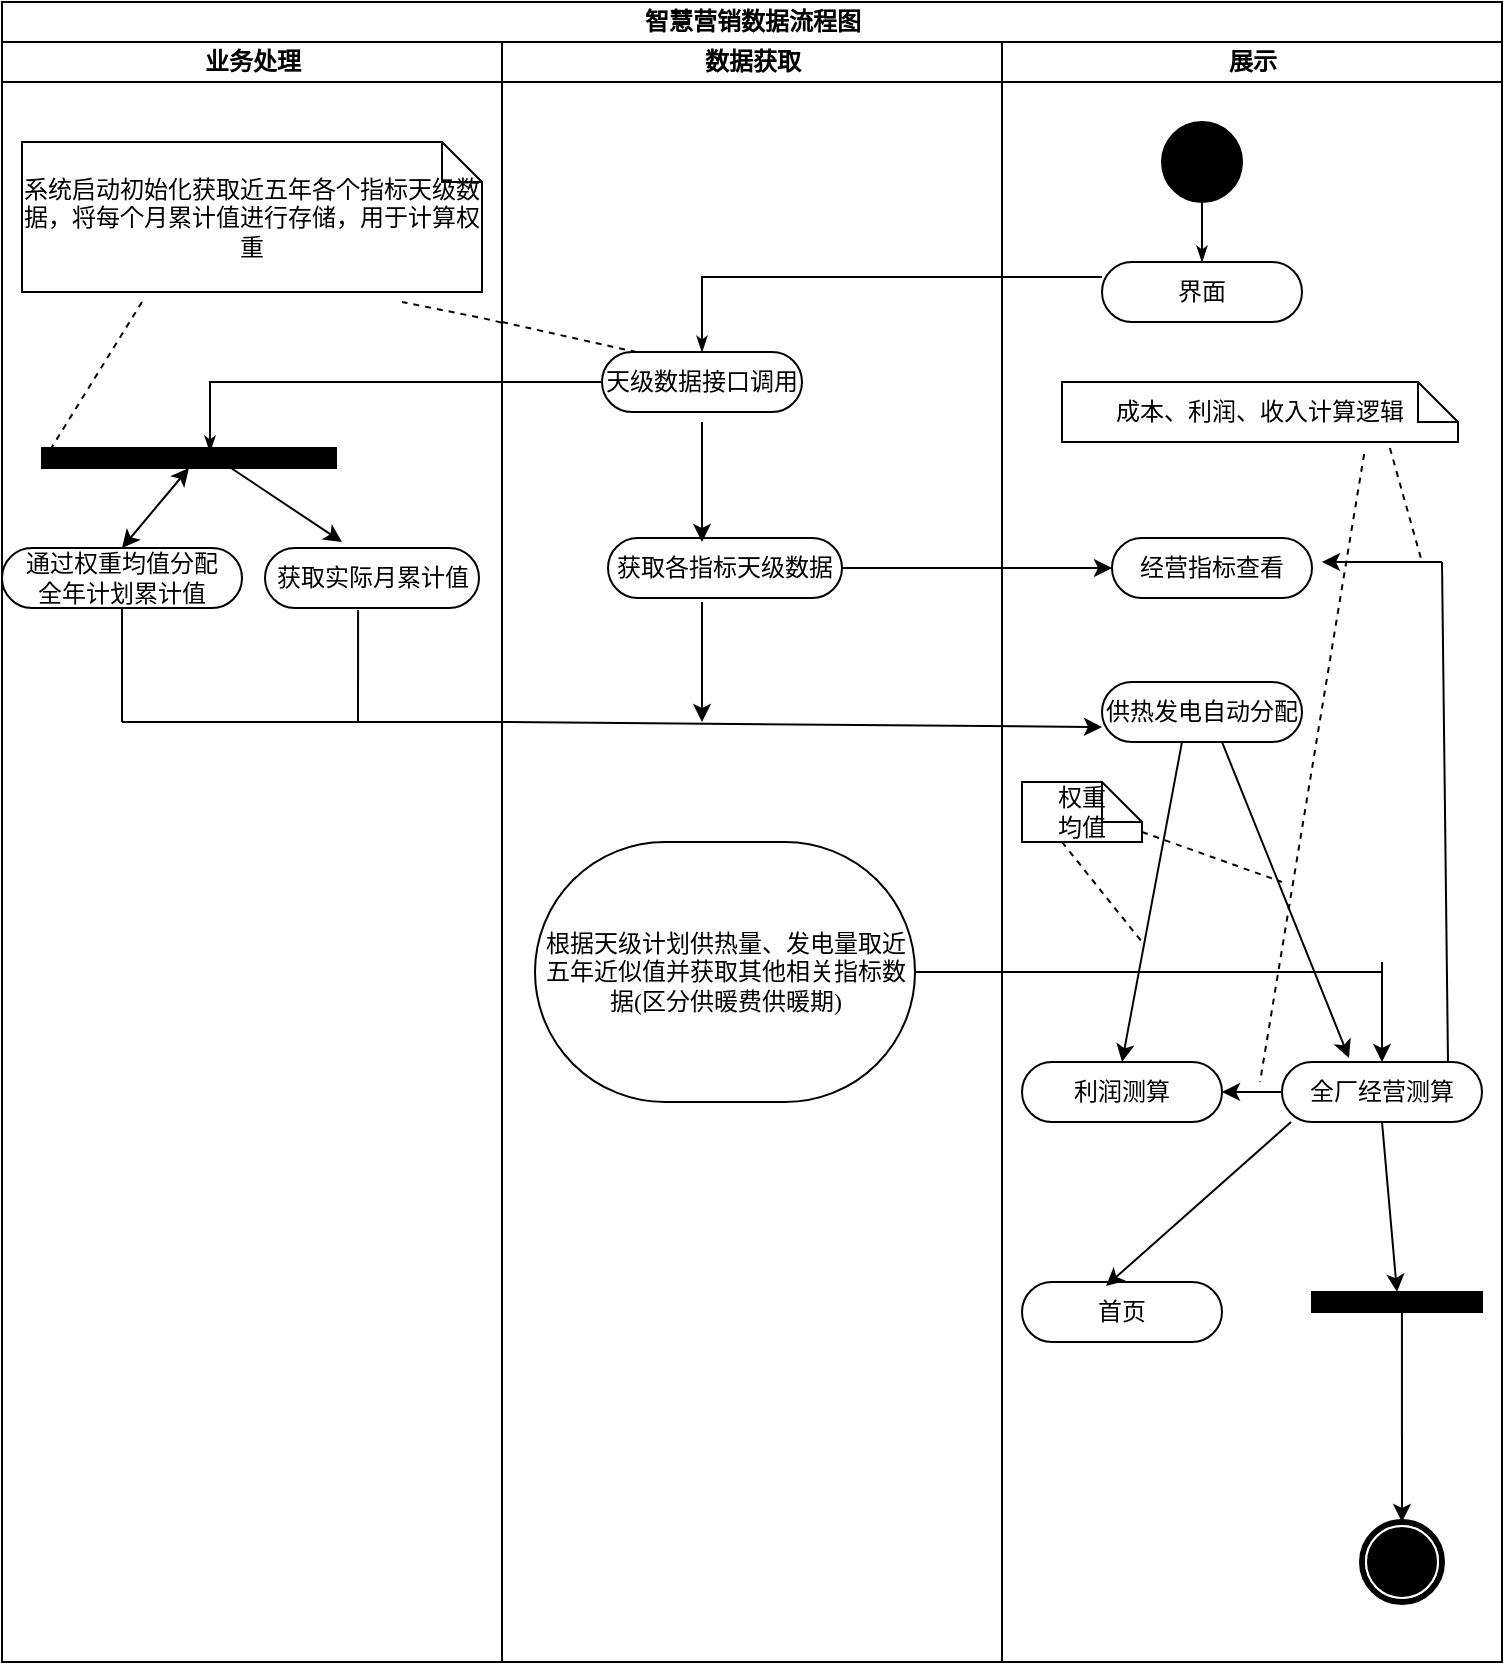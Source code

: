 <mxfile version="10.9.8" type="github"><diagram name="Page-1" id="0783ab3e-0a74-02c8-0abd-f7b4e66b4bec"><mxGraphModel dx="862" dy="484" grid="1" gridSize="10" guides="1" tooltips="1" connect="1" arrows="1" fold="1" page="1" pageScale="1" pageWidth="850" pageHeight="1100" background="#ffffff" math="0" shadow="0"><root><mxCell id="0"/><mxCell id="1" parent="0"/><mxCell id="1c1d494c118603dd-1" value="智慧营销数据流程图" style="swimlane;html=1;childLayout=stackLayout;startSize=20;rounded=0;shadow=0;comic=0;labelBackgroundColor=none;strokeColor=#000000;strokeWidth=1;fillColor=#ffffff;fontFamily=Verdana;fontSize=12;fontColor=#000000;align=center;" parent="1" vertex="1"><mxGeometry x="40" y="20" width="750" height="830" as="geometry"/></mxCell><mxCell id="1c1d494c118603dd-2" value="业务处理" style="swimlane;html=1;startSize=20;" parent="1c1d494c118603dd-1" vertex="1"><mxGeometry y="20" width="250" height="810" as="geometry"/></mxCell><mxCell id="60571a20871a0731-3" value="" style="whiteSpace=wrap;html=1;rounded=0;shadow=0;comic=0;labelBackgroundColor=none;strokeColor=#000000;strokeWidth=1;fillColor=#000000;fontFamily=Verdana;fontSize=12;fontColor=#000000;align=center;rotation=0;" parent="1c1d494c118603dd-2" vertex="1"><mxGeometry x="20" y="203" width="147" height="10" as="geometry"/></mxCell><mxCell id="SrhtDc1kZ8xcZz1zXpV3-1" value="系统启动初始化获取近五年各个指标天级数据，将每个月累计值进行存储，用于计算权重" style="shape=note;whiteSpace=wrap;html=1;rounded=0;shadow=0;comic=0;labelBackgroundColor=none;strokeColor=#000000;strokeWidth=1;fillColor=#ffffff;fontFamily=Verdana;fontSize=12;fontColor=#000000;align=center;size=20;" vertex="1" parent="1c1d494c118603dd-2"><mxGeometry x="10" y="50" width="230" height="75" as="geometry"/></mxCell><mxCell id="SrhtDc1kZ8xcZz1zXpV3-3" value="" style="endArrow=none;dashed=1;html=1;entryX=0;entryY=0.75;entryDx=0;entryDy=0;" edge="1" parent="1c1d494c118603dd-2" target="60571a20871a0731-3"><mxGeometry width="50" height="50" relative="1" as="geometry"><mxPoint x="70" y="130" as="sourcePoint"/><mxPoint x="310" y="200" as="targetPoint"/></mxGeometry></mxCell><mxCell id="SrhtDc1kZ8xcZz1zXpV3-70" style="edgeStyle=orthogonalEdgeStyle;rounded=0;html=1;labelBackgroundColor=none;startArrow=none;startFill=0;startSize=5;endArrow=classicThin;endFill=1;endSize=5;jettySize=auto;orthogonalLoop=1;strokeColor=#000000;strokeWidth=1;fontFamily=Verdana;fontSize=12;fontColor=#000000;entryX=0.5;entryY=0;entryDx=0;entryDy=0;" edge="1" parent="1c1d494c118603dd-2" source="1c1d494c118603dd-6"><mxGeometry relative="1" as="geometry"><mxPoint x="314" y="170" as="sourcePoint"/><mxPoint x="104" y="205" as="targetPoint"/><Array as="points"><mxPoint x="104" y="170"/></Array></mxGeometry></mxCell><mxCell id="SrhtDc1kZ8xcZz1zXpV3-72" value="" style="endArrow=none;dashed=1;html=1;" edge="1" parent="1c1d494c118603dd-2"><mxGeometry width="50" height="50" relative="1" as="geometry"><mxPoint x="300" y="160" as="sourcePoint"/><mxPoint x="200" y="130" as="targetPoint"/><Array as="points"><mxPoint x="250" y="140"/></Array></mxGeometry></mxCell><mxCell id="SrhtDc1kZ8xcZz1zXpV3-81" value="通过权重均值分配&lt;br&gt;全年计划累计值" style="rounded=1;whiteSpace=wrap;html=1;shadow=0;comic=0;labelBackgroundColor=none;strokeColor=#000000;strokeWidth=1;fillColor=#ffffff;fontFamily=Verdana;fontSize=12;fontColor=#000000;align=center;arcSize=50;" vertex="1" parent="1c1d494c118603dd-2"><mxGeometry y="253" width="120" height="30" as="geometry"/></mxCell><mxCell id="SrhtDc1kZ8xcZz1zXpV3-79" value="获取实际月累计值" style="rounded=1;whiteSpace=wrap;html=1;shadow=0;comic=0;labelBackgroundColor=none;strokeColor=#000000;strokeWidth=1;fillColor=#ffffff;fontFamily=Verdana;fontSize=12;fontColor=#000000;align=center;arcSize=50;" vertex="1" parent="1c1d494c118603dd-2"><mxGeometry x="131.5" y="253" width="107" height="30" as="geometry"/></mxCell><mxCell id="SrhtDc1kZ8xcZz1zXpV3-100" value="" style="endArrow=classic;html=1;" edge="1" parent="1c1d494c118603dd-2"><mxGeometry width="50" height="50" relative="1" as="geometry"><mxPoint x="110" y="210" as="sourcePoint"/><mxPoint x="170" y="250" as="targetPoint"/></mxGeometry></mxCell><mxCell id="SrhtDc1kZ8xcZz1zXpV3-121" value="" style="endArrow=none;html=1;entryX=0.5;entryY=1;entryDx=0;entryDy=0;" edge="1" parent="1c1d494c118603dd-2" target="SrhtDc1kZ8xcZz1zXpV3-81"><mxGeometry width="50" height="50" relative="1" as="geometry"><mxPoint x="60" y="340" as="sourcePoint"/><mxPoint x="60" y="290" as="targetPoint"/></mxGeometry></mxCell><mxCell id="SrhtDc1kZ8xcZz1zXpV3-124" value="" style="endArrow=none;html=1;" edge="1" parent="1c1d494c118603dd-2"><mxGeometry width="50" height="50" relative="1" as="geometry"><mxPoint x="60" y="340" as="sourcePoint"/><mxPoint x="250" y="340" as="targetPoint"/></mxGeometry></mxCell><mxCell id="SrhtDc1kZ8xcZz1zXpV3-133" value="" style="endArrow=classic;startArrow=classic;html=1;entryX=0.5;entryY=1;entryDx=0;entryDy=0;exitX=0.5;exitY=0;exitDx=0;exitDy=0;" edge="1" parent="1c1d494c118603dd-2" source="SrhtDc1kZ8xcZz1zXpV3-81" target="60571a20871a0731-3"><mxGeometry width="50" height="50" relative="1" as="geometry"><mxPoint x="50" y="270" as="sourcePoint"/><mxPoint x="100" y="220" as="targetPoint"/></mxGeometry></mxCell><mxCell id="1c1d494c118603dd-3" value="数据获取" style="swimlane;html=1;startSize=20;fillColor=none;swimlaneFillColor=#ffffff;" parent="1c1d494c118603dd-1" vertex="1"><mxGeometry x="250" y="20" width="250" height="810" as="geometry"/></mxCell><mxCell id="1c1d494c118603dd-41" style="edgeStyle=none;rounded=0;html=1;labelBackgroundColor=none;startArrow=none;startFill=0;startSize=5;endArrow=classicThin;endFill=1;endSize=5;jettySize=auto;orthogonalLoop=1;strokeColor=#000000;strokeWidth=1;fontFamily=Verdana;fontSize=12;fontColor=#000000;" parent="1c1d494c118603dd-3" edge="1"><mxGeometry relative="1" as="geometry"><mxPoint x="154.643" y="540" as="sourcePoint"/></mxGeometry></mxCell><mxCell id="1c1d494c118603dd-54" style="edgeStyle=none;rounded=0;html=1;dashed=1;labelBackgroundColor=none;startArrow=none;startFill=0;startSize=5;endArrow=oval;endFill=0;endSize=5;jettySize=auto;orthogonalLoop=1;strokeColor=#000000;strokeWidth=1;fontFamily=Verdana;fontSize=12;fontColor=#000000;" parent="1c1d494c118603dd-3" edge="1"><mxGeometry relative="1" as="geometry"/></mxCell><mxCell id="1c1d494c118603dd-6" value="天级数据接口调用" style="rounded=1;whiteSpace=wrap;html=1;shadow=0;comic=0;labelBackgroundColor=none;strokeColor=#000000;strokeWidth=1;fillColor=#ffffff;fontFamily=Verdana;fontSize=12;fontColor=#000000;align=center;arcSize=50;" parent="1c1d494c118603dd-3" vertex="1"><mxGeometry x="50" y="155" width="100" height="30" as="geometry"/></mxCell><mxCell id="SrhtDc1kZ8xcZz1zXpV3-71" value="" style="line;strokeWidth=1;fillColor=none;align=left;verticalAlign=middle;spacingTop=-1;spacingLeft=3;spacingRight=3;rotatable=0;labelPosition=right;points=[];portConstraint=eastwest;" vertex="1" parent="1c1d494c118603dd-3"><mxGeometry y="166" width="50" height="8" as="geometry"/></mxCell><mxCell id="SrhtDc1kZ8xcZz1zXpV3-73" value="" style="endArrow=none;dashed=1;html=1;entryX=0.17;entryY=0;entryDx=0;entryDy=0;entryPerimeter=0;" edge="1" parent="1c1d494c118603dd-3" target="1c1d494c118603dd-6"><mxGeometry width="50" height="50" relative="1" as="geometry"><mxPoint y="140" as="sourcePoint"/><mxPoint x="50" y="150" as="targetPoint"/></mxGeometry></mxCell><mxCell id="SrhtDc1kZ8xcZz1zXpV3-99" value="获取各指标天级数据" style="rounded=1;whiteSpace=wrap;html=1;shadow=0;comic=0;labelBackgroundColor=none;strokeColor=#000000;strokeWidth=1;fillColor=#ffffff;fontFamily=Verdana;fontSize=12;fontColor=#000000;align=center;arcSize=50;" vertex="1" parent="1c1d494c118603dd-3"><mxGeometry x="53" y="248" width="117" height="30" as="geometry"/></mxCell><mxCell id="SrhtDc1kZ8xcZz1zXpV3-101" value="" style="endArrow=classic;html=1;" edge="1" parent="1c1d494c118603dd-3"><mxGeometry width="50" height="50" relative="1" as="geometry"><mxPoint x="100" y="190" as="sourcePoint"/><mxPoint x="100" y="250" as="targetPoint"/></mxGeometry></mxCell><mxCell id="SrhtDc1kZ8xcZz1zXpV3-129" value="" style="endArrow=classic;html=1;entryX=0;entryY=0.75;entryDx=0;entryDy=0;" edge="1" parent="1c1d494c118603dd-3" target="1c1d494c118603dd-7"><mxGeometry width="50" height="50" relative="1" as="geometry"><mxPoint y="340" as="sourcePoint"/><mxPoint x="80" y="340" as="targetPoint"/></mxGeometry></mxCell><mxCell id="SrhtDc1kZ8xcZz1zXpV3-130" value="" style="endArrow=classic;html=1;" edge="1" parent="1c1d494c118603dd-3"><mxGeometry width="50" height="50" relative="1" as="geometry"><mxPoint x="100" y="280" as="sourcePoint"/><mxPoint x="100" y="340" as="targetPoint"/></mxGeometry></mxCell><mxCell id="SrhtDc1kZ8xcZz1zXpV3-153" value="根据天级计划供热量、发电量取近五年近似值并获取其他相关指标数据(区分供暖费供暖期)" style="rounded=1;whiteSpace=wrap;html=1;shadow=0;comic=0;labelBackgroundColor=none;strokeColor=#000000;strokeWidth=1;fillColor=#ffffff;fontFamily=Verdana;fontSize=12;fontColor=#000000;align=center;arcSize=50;" vertex="1" parent="1c1d494c118603dd-3"><mxGeometry x="16.5" y="400" width="190" height="130" as="geometry"/></mxCell><mxCell id="SrhtDc1kZ8xcZz1zXpV3-155" value="" style="endArrow=none;html=1;" edge="1" parent="1c1d494c118603dd-3" source="SrhtDc1kZ8xcZz1zXpV3-153"><mxGeometry width="50" height="50" relative="1" as="geometry"><mxPoint x="-83.5" y="475" as="sourcePoint"/><mxPoint x="440" y="465" as="targetPoint"/></mxGeometry></mxCell><mxCell id="SrhtDc1kZ8xcZz1zXpV3-7" style="edgeStyle=orthogonalEdgeStyle;rounded=0;html=1;labelBackgroundColor=none;startArrow=none;startFill=0;startSize=5;endArrow=classicThin;endFill=1;endSize=5;jettySize=auto;orthogonalLoop=1;strokeColor=#000000;strokeWidth=1;fontFamily=Verdana;fontSize=12;fontColor=#000000;entryX=0.5;entryY=0;entryDx=0;entryDy=0;exitX=0;exitY=0.25;exitDx=0;exitDy=0;" edge="1" parent="1c1d494c118603dd-1" source="60571a20871a0731-8" target="1c1d494c118603dd-6"><mxGeometry relative="1" as="geometry"><mxPoint x="540" y="140" as="sourcePoint"/><mxPoint x="350" y="170" as="targetPoint"/></mxGeometry></mxCell><mxCell id="SrhtDc1kZ8xcZz1zXpV3-120" value="" style="endArrow=classic;html=1;exitX=1;exitY=0.5;exitDx=0;exitDy=0;entryX=0;entryY=0.5;entryDx=0;entryDy=0;" edge="1" parent="1c1d494c118603dd-1" source="SrhtDc1kZ8xcZz1zXpV3-99" target="SrhtDc1kZ8xcZz1zXpV3-107"><mxGeometry width="50" height="50" relative="1" as="geometry"><mxPoint x="430" y="280" as="sourcePoint"/><mxPoint x="470" y="280" as="targetPoint"/></mxGeometry></mxCell><mxCell id="1c1d494c118603dd-4" value="展示" style="swimlane;html=1;startSize=20;" parent="1c1d494c118603dd-1" vertex="1"><mxGeometry x="500" y="20" width="250" height="810" as="geometry"/></mxCell><mxCell id="1c1d494c118603dd-27" style="edgeStyle=orthogonalEdgeStyle;rounded=0;html=1;labelBackgroundColor=none;startArrow=none;startFill=0;startSize=5;endArrow=classicThin;endFill=1;endSize=5;jettySize=auto;orthogonalLoop=1;strokeColor=#000000;strokeWidth=1;fontFamily=Verdana;fontSize=12;fontColor=#000000;" parent="1c1d494c118603dd-4" source="60571a20871a0731-4" target="60571a20871a0731-8" edge="1"><mxGeometry relative="1" as="geometry"/></mxCell><mxCell id="60571a20871a0731-4" value="" style="ellipse;whiteSpace=wrap;html=1;rounded=0;shadow=0;comic=0;labelBackgroundColor=none;strokeColor=#000000;strokeWidth=1;fillColor=#000000;fontFamily=Verdana;fontSize=12;fontColor=#000000;align=center;" parent="1c1d494c118603dd-4" vertex="1"><mxGeometry x="80" y="40" width="40" height="40" as="geometry"/></mxCell><mxCell id="60571a20871a0731-8" value="界面" style="rounded=1;whiteSpace=wrap;html=1;shadow=0;comic=0;labelBackgroundColor=none;strokeColor=#000000;strokeWidth=1;fillColor=#ffffff;fontFamily=Verdana;fontSize=12;fontColor=#000000;align=center;arcSize=50;" parent="1c1d494c118603dd-4" vertex="1"><mxGeometry x="50" y="110" width="100" height="30" as="geometry"/></mxCell><mxCell id="60571a20871a0731-5" value="" style="shape=mxgraph.bpmn.shape;html=1;verticalLabelPosition=bottom;labelBackgroundColor=#ffffff;verticalAlign=top;perimeter=ellipsePerimeter;outline=end;symbol=terminate;rounded=0;shadow=0;comic=0;strokeColor=#000000;strokeWidth=1;fillColor=#ffffff;fontFamily=Verdana;fontSize=12;fontColor=#000000;align=center;" parent="1c1d494c118603dd-4" vertex="1"><mxGeometry x="180" y="740" width="40" height="40" as="geometry"/></mxCell><mxCell id="SrhtDc1kZ8xcZz1zXpV3-107" value="经营指标查看" style="rounded=1;whiteSpace=wrap;html=1;shadow=0;comic=0;labelBackgroundColor=none;strokeColor=#000000;strokeWidth=1;fillColor=#ffffff;fontFamily=Verdana;fontSize=12;fontColor=#000000;align=center;arcSize=50;" vertex="1" parent="1c1d494c118603dd-4"><mxGeometry x="55" y="248" width="100" height="30" as="geometry"/></mxCell><mxCell id="1c1d494c118603dd-7" value="供热发电自动分配" style="rounded=1;whiteSpace=wrap;html=1;shadow=0;comic=0;labelBackgroundColor=none;strokeColor=#000000;strokeWidth=1;fillColor=#ffffff;fontFamily=Verdana;fontSize=12;fontColor=#000000;align=center;arcSize=50;" parent="1c1d494c118603dd-4" vertex="1"><mxGeometry x="50" y="320" width="100" height="30" as="geometry"/></mxCell><mxCell id="SrhtDc1kZ8xcZz1zXpV3-106" value="全厂经营测算" style="rounded=1;whiteSpace=wrap;html=1;shadow=0;comic=0;labelBackgroundColor=none;strokeColor=#000000;strokeWidth=1;fillColor=#ffffff;fontFamily=Verdana;fontSize=12;fontColor=#000000;align=center;arcSize=50;" vertex="1" parent="1c1d494c118603dd-4"><mxGeometry x="140" y="510" width="100" height="30" as="geometry"/></mxCell><mxCell id="SrhtDc1kZ8xcZz1zXpV3-111" value="利润测算" style="rounded=1;whiteSpace=wrap;html=1;shadow=0;comic=0;labelBackgroundColor=none;strokeColor=#000000;strokeWidth=1;fillColor=#ffffff;fontFamily=Verdana;fontSize=12;fontColor=#000000;align=center;arcSize=50;" vertex="1" parent="1c1d494c118603dd-4"><mxGeometry x="10" y="510" width="100" height="30" as="geometry"/></mxCell><mxCell id="SrhtDc1kZ8xcZz1zXpV3-117" value="首页" style="rounded=1;whiteSpace=wrap;html=1;shadow=0;comic=0;labelBackgroundColor=none;strokeColor=#000000;strokeWidth=1;fillColor=#ffffff;fontFamily=Verdana;fontSize=12;fontColor=#000000;align=center;arcSize=50;" vertex="1" parent="1c1d494c118603dd-4"><mxGeometry x="10" y="620" width="100" height="30" as="geometry"/></mxCell><mxCell id="SrhtDc1kZ8xcZz1zXpV3-131" value="" style="whiteSpace=wrap;html=1;rounded=0;shadow=0;comic=0;labelBackgroundColor=none;strokeColor=#000000;strokeWidth=1;fillColor=#000000;fontFamily=Verdana;fontSize=12;fontColor=#000000;align=center;rotation=0;" vertex="1" parent="1c1d494c118603dd-4"><mxGeometry x="155" y="625" width="85" height="10" as="geometry"/></mxCell><mxCell id="SrhtDc1kZ8xcZz1zXpV3-132" value="" style="endArrow=classic;html=1;exitX=0.5;exitY=1;exitDx=0;exitDy=0;entryX=0.5;entryY=0;entryDx=0;entryDy=0;" edge="1" parent="1c1d494c118603dd-4" source="SrhtDc1kZ8xcZz1zXpV3-106" target="SrhtDc1kZ8xcZz1zXpV3-131"><mxGeometry width="50" height="50" relative="1" as="geometry"><mxPoint x="102" y="248" as="sourcePoint"/><mxPoint x="188" y="510" as="targetPoint"/></mxGeometry></mxCell><mxCell id="SrhtDc1kZ8xcZz1zXpV3-134" value="" style="endArrow=classic;html=1;exitX=0.4;exitY=1;exitDx=0;exitDy=0;exitPerimeter=0;entryX=0.5;entryY=0;entryDx=0;entryDy=0;" edge="1" parent="1c1d494c118603dd-4" source="1c1d494c118603dd-7" target="SrhtDc1kZ8xcZz1zXpV3-111"><mxGeometry width="50" height="50" relative="1" as="geometry"><mxPoint x="70" y="420" as="sourcePoint"/><mxPoint x="120" y="370" as="targetPoint"/></mxGeometry></mxCell><mxCell id="SrhtDc1kZ8xcZz1zXpV3-137" value="" style="endArrow=classic;html=1;entryX=0.335;entryY=-0.067;entryDx=0;entryDy=0;entryPerimeter=0;" edge="1" parent="1c1d494c118603dd-4" target="SrhtDc1kZ8xcZz1zXpV3-106"><mxGeometry width="50" height="50" relative="1" as="geometry"><mxPoint x="110" y="350" as="sourcePoint"/><mxPoint x="190" y="350" as="targetPoint"/></mxGeometry></mxCell><mxCell id="SrhtDc1kZ8xcZz1zXpV3-138" value="" style="endArrow=classic;html=1;exitX=0.045;exitY=1;exitDx=0;exitDy=0;exitPerimeter=0;entryX=0.42;entryY=0.067;entryDx=0;entryDy=0;entryPerimeter=0;" edge="1" parent="1c1d494c118603dd-4" source="SrhtDc1kZ8xcZz1zXpV3-106" target="SrhtDc1kZ8xcZz1zXpV3-117"><mxGeometry width="50" height="50" relative="1" as="geometry"><mxPoint x="110" y="480" as="sourcePoint"/><mxPoint x="160" y="430" as="targetPoint"/></mxGeometry></mxCell><mxCell id="SrhtDc1kZ8xcZz1zXpV3-140" value="" style="endArrow=classic;html=1;entryX=1;entryY=0.5;entryDx=0;entryDy=0;exitX=0;exitY=0.5;exitDx=0;exitDy=0;" edge="1" parent="1c1d494c118603dd-4" source="SrhtDc1kZ8xcZz1zXpV3-106" target="SrhtDc1kZ8xcZz1zXpV3-111"><mxGeometry width="50" height="50" relative="1" as="geometry"><mxPoint x="110" y="460" as="sourcePoint"/><mxPoint x="160" y="410" as="targetPoint"/></mxGeometry></mxCell><mxCell id="SrhtDc1kZ8xcZz1zXpV3-142" value="" style="endArrow=none;html=1;exitX=0.83;exitY=0;exitDx=0;exitDy=0;exitPerimeter=0;" edge="1" parent="1c1d494c118603dd-4" source="SrhtDc1kZ8xcZz1zXpV3-106"><mxGeometry width="50" height="50" relative="1" as="geometry"><mxPoint x="220" y="500" as="sourcePoint"/><mxPoint x="220" y="260" as="targetPoint"/></mxGeometry></mxCell><mxCell id="SrhtDc1kZ8xcZz1zXpV3-145" value="" style="endArrow=classic;html=1;" edge="1" parent="1c1d494c118603dd-4"><mxGeometry width="50" height="50" relative="1" as="geometry"><mxPoint x="220" y="260" as="sourcePoint"/><mxPoint x="160" y="260" as="targetPoint"/></mxGeometry></mxCell><mxCell id="SrhtDc1kZ8xcZz1zXpV3-146" value="权重&lt;br&gt;均值" style="shape=note;whiteSpace=wrap;html=1;rounded=0;shadow=0;comic=0;labelBackgroundColor=none;strokeColor=#000000;strokeWidth=1;fillColor=#ffffff;fontFamily=Verdana;fontSize=12;fontColor=#000000;align=center;size=20;" vertex="1" parent="1c1d494c118603dd-4"><mxGeometry x="10" y="370" width="60" height="30" as="geometry"/></mxCell><mxCell id="SrhtDc1kZ8xcZz1zXpV3-147" value="" style="endArrow=none;dashed=1;html=1;exitX=0.333;exitY=1;exitDx=0;exitDy=0;exitPerimeter=0;" edge="1" parent="1c1d494c118603dd-4" source="SrhtDc1kZ8xcZz1zXpV3-146"><mxGeometry width="50" height="50" relative="1" as="geometry"><mxPoint x="30" y="460" as="sourcePoint"/><mxPoint x="70" y="450" as="targetPoint"/></mxGeometry></mxCell><mxCell id="SrhtDc1kZ8xcZz1zXpV3-148" value="" style="endArrow=none;dashed=1;html=1;exitX=0;exitY=0;exitDx=60;exitDy=25;exitPerimeter=0;" edge="1" parent="1c1d494c118603dd-4" source="SrhtDc1kZ8xcZz1zXpV3-146"><mxGeometry width="50" height="50" relative="1" as="geometry"><mxPoint x="100" y="470" as="sourcePoint"/><mxPoint x="140" y="420" as="targetPoint"/></mxGeometry></mxCell><mxCell id="SrhtDc1kZ8xcZz1zXpV3-149" value="成本、利润、收入计算逻辑" style="shape=note;whiteSpace=wrap;html=1;rounded=0;shadow=0;comic=0;labelBackgroundColor=none;strokeColor=#000000;strokeWidth=1;fillColor=#ffffff;fontFamily=Verdana;fontSize=12;fontColor=#000000;align=center;size=20;" vertex="1" parent="1c1d494c118603dd-4"><mxGeometry x="30" y="170" width="198" height="30" as="geometry"/></mxCell><mxCell id="SrhtDc1kZ8xcZz1zXpV3-150" value="" style="endArrow=none;dashed=1;html=1;exitX=0.763;exitY=1.2;exitDx=0;exitDy=0;exitPerimeter=0;" edge="1" parent="1c1d494c118603dd-4" source="SrhtDc1kZ8xcZz1zXpV3-149"><mxGeometry width="50" height="50" relative="1" as="geometry"><mxPoint x="190" y="260" as="sourcePoint"/><mxPoint x="129" y="520" as="targetPoint"/></mxGeometry></mxCell><mxCell id="SrhtDc1kZ8xcZz1zXpV3-151" value="" style="endArrow=none;dashed=1;html=1;exitX=0.828;exitY=1.1;exitDx=0;exitDy=0;exitPerimeter=0;" edge="1" parent="1c1d494c118603dd-4" source="SrhtDc1kZ8xcZz1zXpV3-149"><mxGeometry width="50" height="50" relative="1" as="geometry"><mxPoint x="200" y="260" as="sourcePoint"/><mxPoint x="210" y="260" as="targetPoint"/></mxGeometry></mxCell><mxCell id="SrhtDc1kZ8xcZz1zXpV3-152" value="" style="endArrow=classic;html=1;exitX=0.529;exitY=0.5;exitDx=0;exitDy=0;entryX=0.5;entryY=0;entryDx=0;entryDy=0;exitPerimeter=0;" edge="1" parent="1c1d494c118603dd-4" source="SrhtDc1kZ8xcZz1zXpV3-131" target="60571a20871a0731-5"><mxGeometry width="50" height="50" relative="1" as="geometry"><mxPoint x="190" y="720" as="sourcePoint"/><mxPoint x="198" y="730" as="targetPoint"/></mxGeometry></mxCell><mxCell id="SrhtDc1kZ8xcZz1zXpV3-156" value="" style="endArrow=classic;html=1;entryX=0.5;entryY=0;entryDx=0;entryDy=0;" edge="1" parent="1c1d494c118603dd-4" target="SrhtDc1kZ8xcZz1zXpV3-106"><mxGeometry width="50" height="50" relative="1" as="geometry"><mxPoint x="190" y="460" as="sourcePoint"/><mxPoint x="240" y="480" as="targetPoint"/></mxGeometry></mxCell><mxCell id="SrhtDc1kZ8xcZz1zXpV3-122" value="" style="endArrow=none;html=1;entryX=0.435;entryY=1.033;entryDx=0;entryDy=0;entryPerimeter=0;" edge="1" parent="1" target="SrhtDc1kZ8xcZz1zXpV3-79"><mxGeometry width="50" height="50" relative="1" as="geometry"><mxPoint x="218" y="380" as="sourcePoint"/><mxPoint x="220" y="330" as="targetPoint"/></mxGeometry></mxCell></root></mxGraphModel></diagram></mxfile>